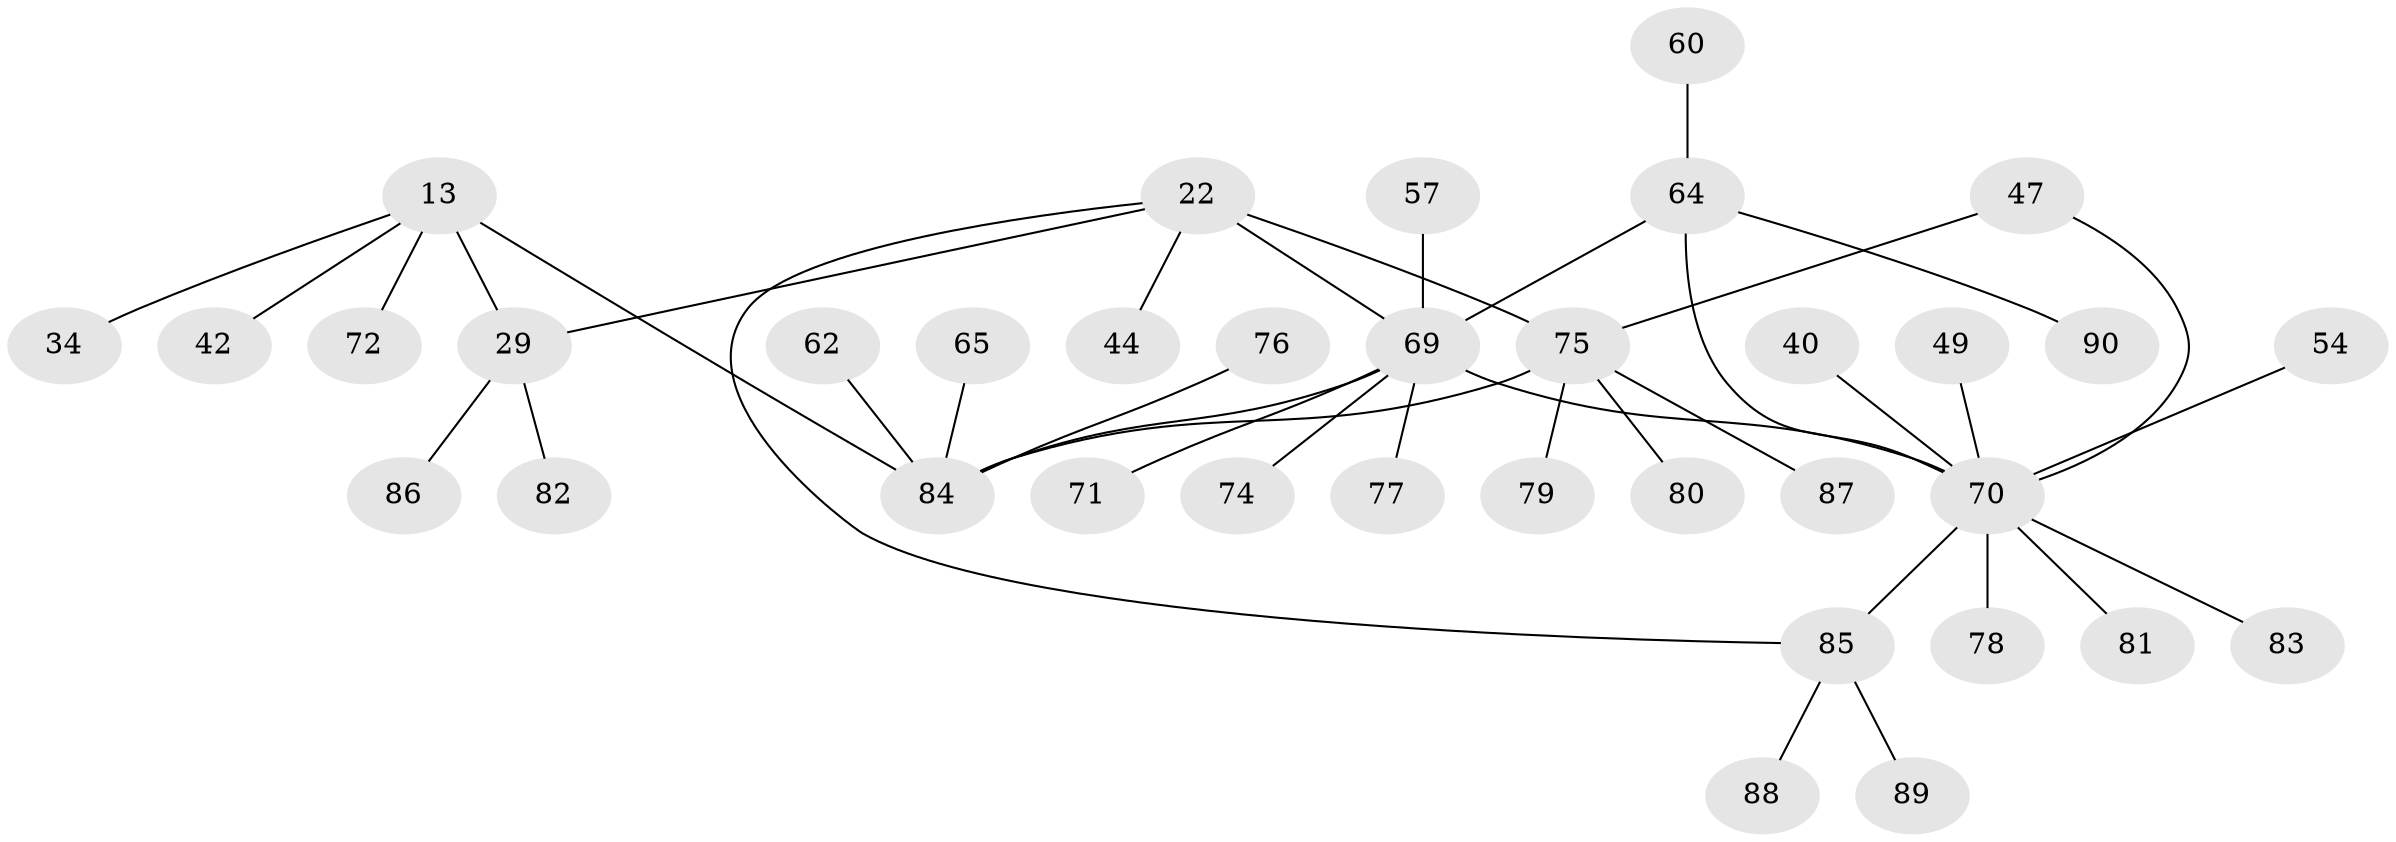 // original degree distribution, {5: 0.044444444444444446, 7: 0.011111111111111112, 3: 0.17777777777777778, 4: 0.06666666666666667, 1: 0.4111111111111111, 6: 0.044444444444444446, 2: 0.24444444444444444}
// Generated by graph-tools (version 1.1) at 2025/45/03/04/25 21:45:36]
// undirected, 36 vertices, 40 edges
graph export_dot {
graph [start="1"]
  node [color=gray90,style=filled];
  13;
  22 [super="+2+3+6"];
  29 [super="+17"];
  34;
  40;
  42;
  44;
  47 [super="+4"];
  49;
  54;
  57;
  60;
  62;
  64 [super="+12+26+53+50"];
  65;
  69 [super="+21+61+51"];
  70 [super="+66+35"];
  71;
  72 [super="+56"];
  74;
  75 [super="+10+30"];
  76 [super="+45+63"];
  77;
  78;
  79 [super="+52"];
  80;
  81 [super="+38"];
  82 [super="+46"];
  83;
  84 [super="+48"];
  85 [super="+67+73"];
  86;
  87 [super="+68"];
  88;
  89;
  90;
  13 -- 34;
  13 -- 42;
  13 -- 29 [weight=2];
  13 -- 84;
  13 -- 72;
  22 -- 44;
  22 -- 29;
  22 -- 75 [weight=2];
  22 -- 69;
  22 -- 85;
  29 -- 86;
  29 -- 82;
  40 -- 70;
  47 -- 75;
  47 -- 70;
  49 -- 70;
  54 -- 70;
  57 -- 69;
  60 -- 64;
  62 -- 84;
  64 -- 90;
  64 -- 69 [weight=2];
  64 -- 70 [weight=2];
  65 -- 84;
  69 -- 74;
  69 -- 84 [weight=2];
  69 -- 70 [weight=2];
  69 -- 71;
  69 -- 77;
  70 -- 83;
  70 -- 78;
  70 -- 85 [weight=3];
  70 -- 81;
  75 -- 80;
  75 -- 84;
  75 -- 79;
  75 -- 87;
  76 -- 84;
  85 -- 89;
  85 -- 88;
}
